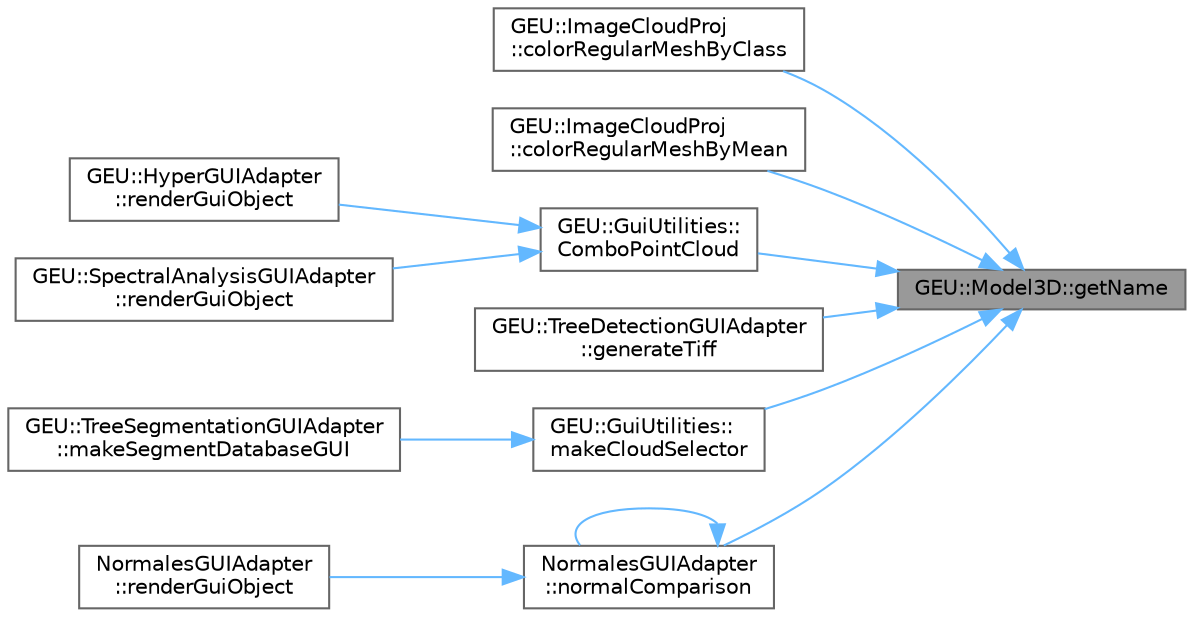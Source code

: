 digraph "GEU::Model3D::getName"
{
 // LATEX_PDF_SIZE
  bgcolor="transparent";
  edge [fontname=Helvetica,fontsize=10,labelfontname=Helvetica,labelfontsize=10];
  node [fontname=Helvetica,fontsize=10,shape=box,height=0.2,width=0.4];
  rankdir="RL";
  Node1 [id="Node000001",label="GEU::Model3D::getName",height=0.2,width=0.4,color="gray40", fillcolor="grey60", style="filled", fontcolor="black",tooltip=" "];
  Node1 -> Node2 [id="edge1_Node000001_Node000002",dir="back",color="steelblue1",style="solid",tooltip=" "];
  Node2 [id="Node000002",label="GEU::ImageCloudProj\l::colorRegularMeshByClass",height=0.2,width=0.4,color="grey40", fillcolor="white", style="filled",URL="$dc/d01/class_g_e_u_1_1_image_cloud_proj.html#a10eaed81344e07a7594cdfaf8dd35320",tooltip=" "];
  Node1 -> Node3 [id="edge2_Node000001_Node000003",dir="back",color="steelblue1",style="solid",tooltip=" "];
  Node3 [id="Node000003",label="GEU::ImageCloudProj\l::colorRegularMeshByMean",height=0.2,width=0.4,color="grey40", fillcolor="white", style="filled",URL="$dc/d01/class_g_e_u_1_1_image_cloud_proj.html#a02559507d7f291afc43075aa49bbdbfe",tooltip=" "];
  Node1 -> Node4 [id="edge3_Node000001_Node000004",dir="back",color="steelblue1",style="solid",tooltip=" "];
  Node4 [id="Node000004",label="GEU::GuiUtilities::\lComboPointCloud",height=0.2,width=0.4,color="grey40", fillcolor="white", style="filled",URL="$d3/d07/namespace_g_e_u_1_1_gui_utilities.html#a209aa4146958e58cba0dde1a862fe007",tooltip=" "];
  Node4 -> Node5 [id="edge4_Node000004_Node000005",dir="back",color="steelblue1",style="solid",tooltip=" "];
  Node5 [id="Node000005",label="GEU::HyperGUIAdapter\l::renderGuiObject",height=0.2,width=0.4,color="grey40", fillcolor="white", style="filled",URL="$d7/d03/class_g_e_u_1_1_hyper_g_u_i_adapter.html#a2d0ac3a4a73bd1a00f99bc0575951c9c",tooltip="Custom module GUI window contents."];
  Node4 -> Node6 [id="edge5_Node000004_Node000006",dir="back",color="steelblue1",style="solid",tooltip=" "];
  Node6 [id="Node000006",label="GEU::SpectralAnalysisGUIAdapter\l::renderGuiObject",height=0.2,width=0.4,color="grey40", fillcolor="white", style="filled",URL="$d0/d05/class_g_e_u_1_1_spectral_analysis_g_u_i_adapter.html#a32508f5a1377ace9941d1e8d57ec78ba",tooltip="Custom module GUI window contents."];
  Node1 -> Node7 [id="edge6_Node000001_Node000007",dir="back",color="steelblue1",style="solid",tooltip=" "];
  Node7 [id="Node000007",label="GEU::TreeDetectionGUIAdapter\l::generateTiff",height=0.2,width=0.4,color="grey40", fillcolor="white", style="filled",URL="$d3/d07/class_g_e_u_1_1_tree_detection_g_u_i_adapter.html#ae891ed0720d8824d2ebb066214353806",tooltip=" "];
  Node1 -> Node8 [id="edge7_Node000001_Node000008",dir="back",color="steelblue1",style="solid",tooltip=" "];
  Node8 [id="Node000008",label="GEU::GuiUtilities::\lmakeCloudSelector",height=0.2,width=0.4,color="grey40", fillcolor="white", style="filled",URL="$d3/d07/namespace_g_e_u_1_1_gui_utilities.html#a55126fb89c2cd5e8675c2632a94fd92e",tooltip=" "];
  Node8 -> Node9 [id="edge8_Node000008_Node000009",dir="back",color="steelblue1",style="solid",tooltip=" "];
  Node9 [id="Node000009",label="GEU::TreeSegmentationGUIAdapter\l::makeSegmentDatabaseGUI",height=0.2,width=0.4,color="grey40", fillcolor="white", style="filled",URL="$d6/d00/class_g_e_u_1_1_tree_segmentation_g_u_i_adapter.html#a220f4253fbaddc522c033e939717f015",tooltip="Draw Export to Database tab to handle remote conection and upload."];
  Node1 -> Node10 [id="edge9_Node000001_Node000010",dir="back",color="steelblue1",style="solid",tooltip=" "];
  Node10 [id="Node000010",label="NormalesGUIAdapter\l::normalComparison",height=0.2,width=0.4,color="grey40", fillcolor="white", style="filled",URL="$d4/d07/class_normales_g_u_i_adapter.html#a5f2b290d502274f01fc3e9bdadfca50e",tooltip=" "];
  Node10 -> Node10 [id="edge10_Node000010_Node000010",dir="back",color="steelblue1",style="solid",tooltip=" "];
  Node10 -> Node11 [id="edge11_Node000010_Node000011",dir="back",color="steelblue1",style="solid",tooltip=" "];
  Node11 [id="Node000011",label="NormalesGUIAdapter\l::renderGuiObject",height=0.2,width=0.4,color="grey40", fillcolor="white", style="filled",URL="$d4/d07/class_normales_g_u_i_adapter.html#ad27c678722407ed6f3d2bb41ccc2b640",tooltip="Custom module GUI window contents."];
}
